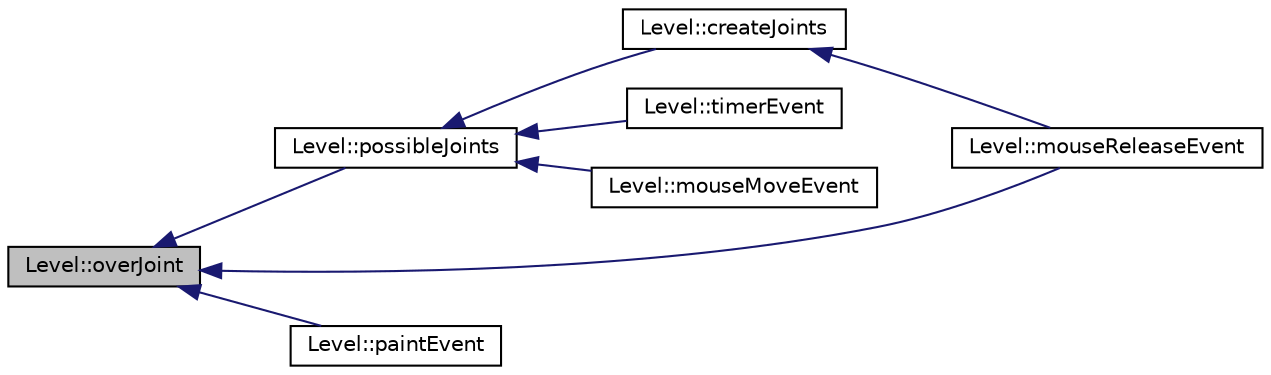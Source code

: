 digraph G
{
  edge [fontname="Helvetica",fontsize="10",labelfontname="Helvetica",labelfontsize="10"];
  node [fontname="Helvetica",fontsize="10",shape=record];
  rankdir="LR";
  Node1 [label="Level::overJoint",height=0.2,width=0.4,color="black", fillcolor="grey75", style="filled" fontcolor="black"];
  Node1 -> Node2 [dir="back",color="midnightblue",fontsize="10",style="solid",fontname="Helvetica"];
  Node2 [label="Level::possibleJoints",height=0.2,width=0.4,color="black", fillcolor="white", style="filled",URL="$d2/d9d/classLevel.html#a621fa42856df90cfe131ccfa5cf283a3"];
  Node2 -> Node3 [dir="back",color="midnightblue",fontsize="10",style="solid",fontname="Helvetica"];
  Node3 [label="Level::createJoints",height=0.2,width=0.4,color="black", fillcolor="white", style="filled",URL="$d2/d9d/classLevel.html#a753ed1a47f268859a713123dc640839c"];
  Node3 -> Node4 [dir="back",color="midnightblue",fontsize="10",style="solid",fontname="Helvetica"];
  Node4 [label="Level::mouseReleaseEvent",height=0.2,width=0.4,color="black", fillcolor="white", style="filled",URL="$d2/d9d/classLevel.html#a77722ba24f938b7a0707f755e635a8f6"];
  Node2 -> Node5 [dir="back",color="midnightblue",fontsize="10",style="solid",fontname="Helvetica"];
  Node5 [label="Level::timerEvent",height=0.2,width=0.4,color="black", fillcolor="white", style="filled",URL="$d2/d9d/classLevel.html#a47263f00b559de3fce0164f9efac0f6b"];
  Node2 -> Node6 [dir="back",color="midnightblue",fontsize="10",style="solid",fontname="Helvetica"];
  Node6 [label="Level::mouseMoveEvent",height=0.2,width=0.4,color="black", fillcolor="white", style="filled",URL="$d2/d9d/classLevel.html#a7221d73229e77fcddcfe04205f00daac"];
  Node1 -> Node7 [dir="back",color="midnightblue",fontsize="10",style="solid",fontname="Helvetica"];
  Node7 [label="Level::paintEvent",height=0.2,width=0.4,color="black", fillcolor="white", style="filled",URL="$d2/d9d/classLevel.html#a20324b2e333c1fe625d150ae530843e3"];
  Node1 -> Node4 [dir="back",color="midnightblue",fontsize="10",style="solid",fontname="Helvetica"];
}
